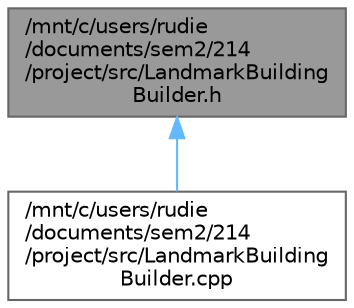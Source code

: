 digraph "/mnt/c/users/rudie/documents/sem2/214/project/src/LandmarkBuildingBuilder.h"
{
 // LATEX_PDF_SIZE
  bgcolor="transparent";
  edge [fontname=Helvetica,fontsize=10,labelfontname=Helvetica,labelfontsize=10];
  node [fontname=Helvetica,fontsize=10,shape=box,height=0.2,width=0.4];
  Node1 [id="Node000001",label="/mnt/c/users/rudie\l/documents/sem2/214\l/project/src/LandmarkBuilding\lBuilder.h",height=0.2,width=0.4,color="gray40", fillcolor="grey60", style="filled", fontcolor="black",tooltip="Definition of the LandmarkBuildingBuilder class."];
  Node1 -> Node2 [id="edge1_Node000001_Node000002",dir="back",color="steelblue1",style="solid",tooltip=" "];
  Node2 [id="Node000002",label="/mnt/c/users/rudie\l/documents/sem2/214\l/project/src/LandmarkBuilding\lBuilder.cpp",height=0.2,width=0.4,color="grey40", fillcolor="white", style="filled",URL="$LandmarkBuildingBuilder_8cpp.html",tooltip="Implementation of the LandmarkBuildingBuilder class."];
}
